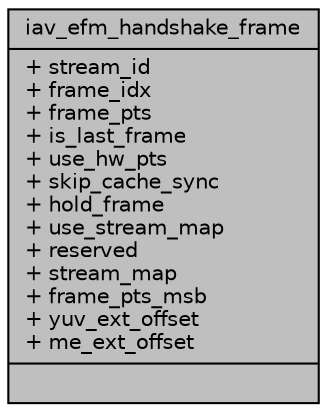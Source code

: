 digraph "iav_efm_handshake_frame"
{
 // INTERACTIVE_SVG=YES
 // LATEX_PDF_SIZE
  bgcolor="transparent";
  edge [fontname="Helvetica",fontsize="10",labelfontname="Helvetica",labelfontsize="10"];
  node [fontname="Helvetica",fontsize="10",shape=record];
  Node1 [label="{iav_efm_handshake_frame\n|+ stream_id\l+ frame_idx\l+ frame_pts\l+ is_last_frame\l+ use_hw_pts\l+ skip_cache_sync\l+ hold_frame\l+ use_stream_map\l+ reserved\l+ stream_map\l+ frame_pts_msb\l+ yuv_ext_offset\l+ me_ext_offset\l|}",height=0.2,width=0.4,color="black", fillcolor="grey75", style="filled", fontcolor="black",tooltip=" "];
}
